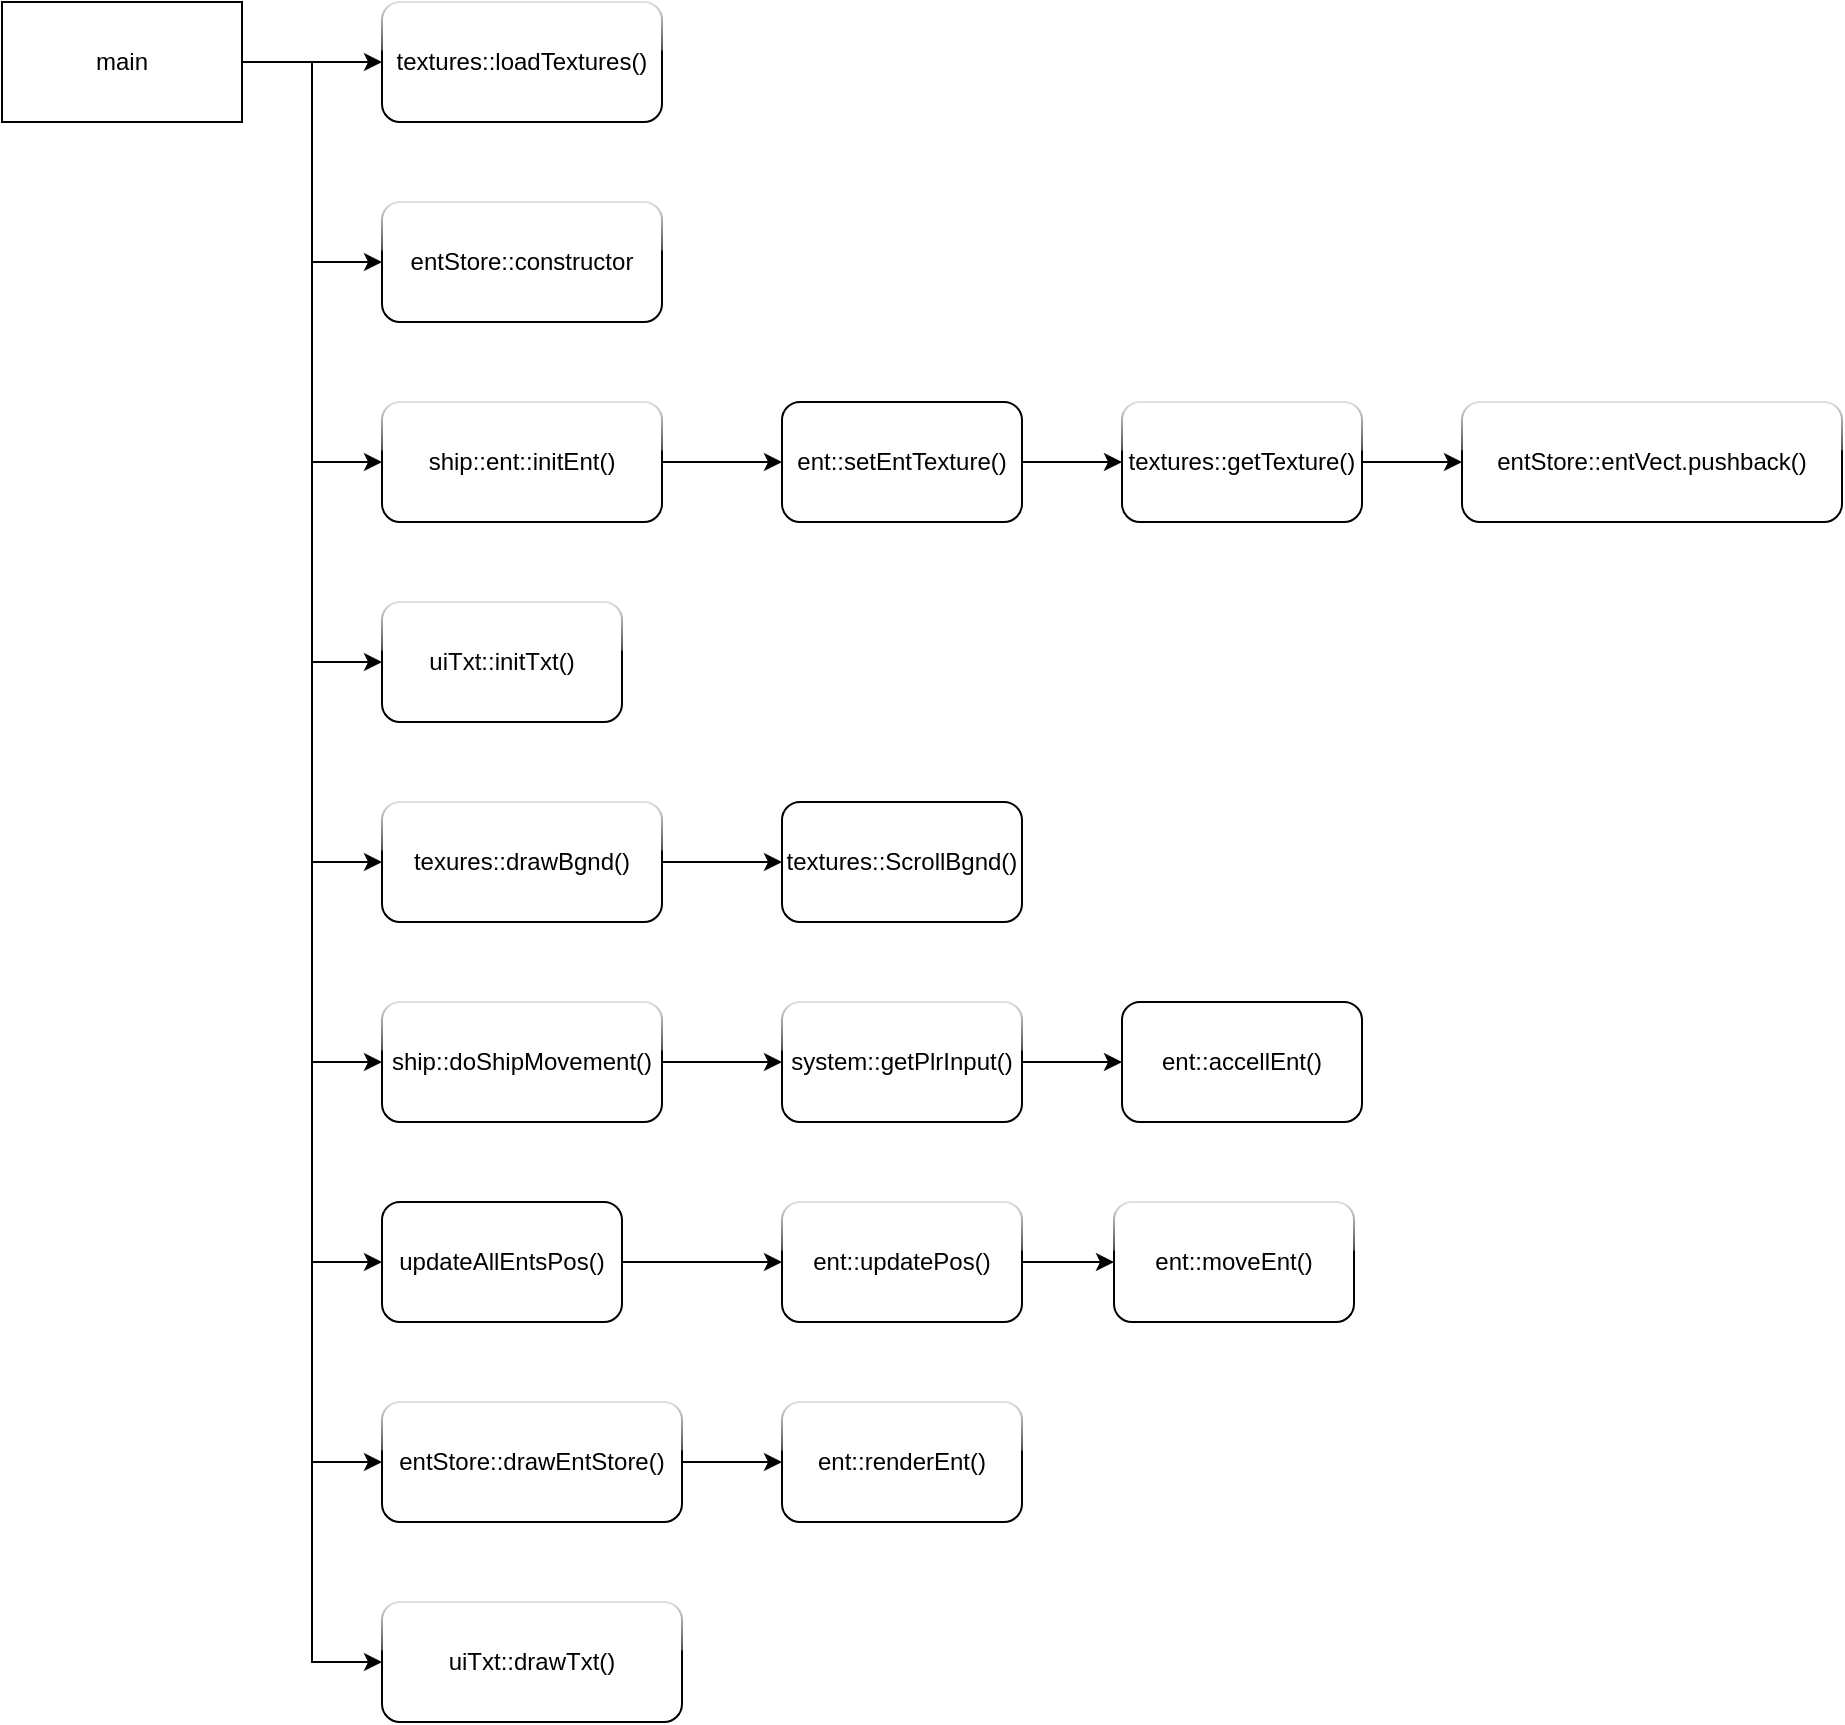<mxfile version="25.0.2">
  <diagram name="Page-1" id="8DbvokW37GbaBJ7uTXaC">
    <mxGraphModel dx="822" dy="632" grid="1" gridSize="10" guides="1" tooltips="1" connect="1" arrows="1" fold="1" page="1" pageScale="1" pageWidth="827" pageHeight="1169" math="0" shadow="0">
      <root>
        <mxCell id="0" />
        <mxCell id="1" parent="0" />
        <mxCell id="BoBLUzsj1__KrqfsjiQI-2" style="edgeStyle=orthogonalEdgeStyle;rounded=0;orthogonalLoop=1;jettySize=auto;html=1;" parent="1" source="BoBLUzsj1__KrqfsjiQI-1" target="BoBLUzsj1__KrqfsjiQI-3" edge="1">
          <mxGeometry relative="1" as="geometry">
            <mxPoint x="190" y="50" as="targetPoint" />
          </mxGeometry>
        </mxCell>
        <mxCell id="BoBLUzsj1__KrqfsjiQI-5" style="edgeStyle=orthogonalEdgeStyle;rounded=0;orthogonalLoop=1;jettySize=auto;html=1;entryX=0;entryY=0.5;entryDx=0;entryDy=0;" parent="1" source="BoBLUzsj1__KrqfsjiQI-1" target="BoBLUzsj1__KrqfsjiQI-4" edge="1">
          <mxGeometry relative="1" as="geometry" />
        </mxCell>
        <mxCell id="BoBLUzsj1__KrqfsjiQI-12" style="edgeStyle=orthogonalEdgeStyle;rounded=0;orthogonalLoop=1;jettySize=auto;html=1;entryX=0;entryY=0.5;entryDx=0;entryDy=0;" parent="1" source="BoBLUzsj1__KrqfsjiQI-1" target="BoBLUzsj1__KrqfsjiQI-11" edge="1">
          <mxGeometry relative="1" as="geometry" />
        </mxCell>
        <mxCell id="BoBLUzsj1__KrqfsjiQI-18" style="edgeStyle=orthogonalEdgeStyle;rounded=0;orthogonalLoop=1;jettySize=auto;html=1;entryX=0;entryY=0.5;entryDx=0;entryDy=0;" parent="1" source="BoBLUzsj1__KrqfsjiQI-1" target="BoBLUzsj1__KrqfsjiQI-17" edge="1">
          <mxGeometry relative="1" as="geometry" />
        </mxCell>
        <mxCell id="BoBLUzsj1__KrqfsjiQI-24" style="edgeStyle=orthogonalEdgeStyle;rounded=0;orthogonalLoop=1;jettySize=auto;html=1;entryX=0;entryY=0.5;entryDx=0;entryDy=0;" parent="1" source="BoBLUzsj1__KrqfsjiQI-1" target="BoBLUzsj1__KrqfsjiQI-23" edge="1">
          <mxGeometry relative="1" as="geometry" />
        </mxCell>
        <mxCell id="Qmcf7nDdALVQ4_pBFX2Y-2" style="edgeStyle=orthogonalEdgeStyle;rounded=0;orthogonalLoop=1;jettySize=auto;html=1;entryX=0;entryY=0.5;entryDx=0;entryDy=0;" parent="1" source="BoBLUzsj1__KrqfsjiQI-1" target="Qmcf7nDdALVQ4_pBFX2Y-1" edge="1">
          <mxGeometry relative="1" as="geometry" />
        </mxCell>
        <mxCell id="6dINiSqpGetnRrW0sbke-5" style="edgeStyle=orthogonalEdgeStyle;rounded=0;orthogonalLoop=1;jettySize=auto;html=1;entryX=0;entryY=0.5;entryDx=0;entryDy=0;" parent="1" source="BoBLUzsj1__KrqfsjiQI-1" target="6dINiSqpGetnRrW0sbke-4" edge="1">
          <mxGeometry relative="1" as="geometry" />
        </mxCell>
        <mxCell id="6dINiSqpGetnRrW0sbke-9" style="edgeStyle=orthogonalEdgeStyle;rounded=0;orthogonalLoop=1;jettySize=auto;html=1;entryX=0;entryY=0.5;entryDx=0;entryDy=0;" parent="1" source="BoBLUzsj1__KrqfsjiQI-1" target="6dINiSqpGetnRrW0sbke-7" edge="1">
          <mxGeometry relative="1" as="geometry" />
        </mxCell>
        <mxCell id="TddyAqfYkYew3uDw_11q-1" style="edgeStyle=orthogonalEdgeStyle;rounded=0;orthogonalLoop=1;jettySize=auto;html=1;entryX=0;entryY=0.5;entryDx=0;entryDy=0;" edge="1" parent="1" source="BoBLUzsj1__KrqfsjiQI-1" target="6dINiSqpGetnRrW0sbke-1">
          <mxGeometry relative="1" as="geometry" />
        </mxCell>
        <mxCell id="BoBLUzsj1__KrqfsjiQI-1" value="&lt;div&gt;main&lt;/div&gt;" style="rounded=0;whiteSpace=wrap;html=1;" parent="1" vertex="1">
          <mxGeometry x="20" y="20" width="120" height="60" as="geometry" />
        </mxCell>
        <mxCell id="BoBLUzsj1__KrqfsjiQI-3" value="textures::loadTextures()" style="rounded=1;whiteSpace=wrap;html=1;glass=1;" parent="1" vertex="1">
          <mxGeometry x="210" y="20" width="140" height="60" as="geometry" />
        </mxCell>
        <mxCell id="BoBLUzsj1__KrqfsjiQI-6" style="edgeStyle=orthogonalEdgeStyle;rounded=0;orthogonalLoop=1;jettySize=auto;html=1;" parent="1" source="BoBLUzsj1__KrqfsjiQI-4" target="BoBLUzsj1__KrqfsjiQI-7" edge="1">
          <mxGeometry relative="1" as="geometry">
            <mxPoint x="410" y="250" as="targetPoint" />
          </mxGeometry>
        </mxCell>
        <mxCell id="BoBLUzsj1__KrqfsjiQI-4" value="ship::ent::initEnt()" style="rounded=1;whiteSpace=wrap;html=1;glass=1;" parent="1" vertex="1">
          <mxGeometry x="210" y="220" width="140" height="60" as="geometry" />
        </mxCell>
        <mxCell id="BoBLUzsj1__KrqfsjiQI-8" style="edgeStyle=orthogonalEdgeStyle;rounded=0;orthogonalLoop=1;jettySize=auto;html=1;" parent="1" source="BoBLUzsj1__KrqfsjiQI-7" target="BoBLUzsj1__KrqfsjiQI-9" edge="1">
          <mxGeometry relative="1" as="geometry">
            <mxPoint x="590" y="250" as="targetPoint" />
          </mxGeometry>
        </mxCell>
        <mxCell id="BoBLUzsj1__KrqfsjiQI-7" value="ent::setEntTexture()" style="rounded=1;whiteSpace=wrap;html=1;" parent="1" vertex="1">
          <mxGeometry x="410" y="220" width="120" height="60" as="geometry" />
        </mxCell>
        <mxCell id="6dINiSqpGetnRrW0sbke-2" style="edgeStyle=orthogonalEdgeStyle;rounded=0;orthogonalLoop=1;jettySize=auto;html=1;" parent="1" source="BoBLUzsj1__KrqfsjiQI-9" target="6dINiSqpGetnRrW0sbke-3" edge="1">
          <mxGeometry relative="1" as="geometry">
            <mxPoint x="740" y="250" as="targetPoint" />
          </mxGeometry>
        </mxCell>
        <mxCell id="BoBLUzsj1__KrqfsjiQI-9" value="textures::getTexture()" style="rounded=1;whiteSpace=wrap;html=1;glass=1;" parent="1" vertex="1">
          <mxGeometry x="580" y="220" width="120" height="60" as="geometry" />
        </mxCell>
        <mxCell id="BoBLUzsj1__KrqfsjiQI-13" style="edgeStyle=orthogonalEdgeStyle;rounded=0;orthogonalLoop=1;jettySize=auto;html=1;" parent="1" source="BoBLUzsj1__KrqfsjiQI-11" target="BoBLUzsj1__KrqfsjiQI-14" edge="1">
          <mxGeometry relative="1" as="geometry">
            <mxPoint x="410" y="550" as="targetPoint" />
          </mxGeometry>
        </mxCell>
        <mxCell id="BoBLUzsj1__KrqfsjiQI-11" value="ship::doShipMovement()" style="rounded=1;whiteSpace=wrap;html=1;glass=1;" parent="1" vertex="1">
          <mxGeometry x="210" y="520" width="140" height="60" as="geometry" />
        </mxCell>
        <mxCell id="BoBLUzsj1__KrqfsjiQI-15" style="edgeStyle=orthogonalEdgeStyle;rounded=0;orthogonalLoop=1;jettySize=auto;html=1;" parent="1" source="BoBLUzsj1__KrqfsjiQI-14" target="BoBLUzsj1__KrqfsjiQI-16" edge="1">
          <mxGeometry relative="1" as="geometry">
            <mxPoint x="620" y="550" as="targetPoint" />
          </mxGeometry>
        </mxCell>
        <mxCell id="BoBLUzsj1__KrqfsjiQI-14" value="system::getPlrInput()" style="rounded=1;whiteSpace=wrap;html=1;glass=1;" parent="1" vertex="1">
          <mxGeometry x="410" y="520" width="120" height="60" as="geometry" />
        </mxCell>
        <mxCell id="BoBLUzsj1__KrqfsjiQI-16" value="ent::accellEnt()" style="rounded=1;whiteSpace=wrap;html=1;" parent="1" vertex="1">
          <mxGeometry x="580" y="520" width="120" height="60" as="geometry" />
        </mxCell>
        <mxCell id="BoBLUzsj1__KrqfsjiQI-19" style="edgeStyle=orthogonalEdgeStyle;rounded=0;orthogonalLoop=1;jettySize=auto;html=1;" parent="1" source="BoBLUzsj1__KrqfsjiQI-17" target="BoBLUzsj1__KrqfsjiQI-20" edge="1">
          <mxGeometry relative="1" as="geometry">
            <mxPoint x="420" y="450" as="targetPoint" />
          </mxGeometry>
        </mxCell>
        <mxCell id="BoBLUzsj1__KrqfsjiQI-17" value="texures::drawBgnd()" style="rounded=1;whiteSpace=wrap;html=1;glass=1;" parent="1" vertex="1">
          <mxGeometry x="210" y="420" width="140" height="60" as="geometry" />
        </mxCell>
        <mxCell id="BoBLUzsj1__KrqfsjiQI-20" value="textures::ScrollBgnd()" style="rounded=1;whiteSpace=wrap;html=1;" parent="1" vertex="1">
          <mxGeometry x="410" y="420" width="120" height="60" as="geometry" />
        </mxCell>
        <mxCell id="BoBLUzsj1__KrqfsjiQI-25" style="edgeStyle=orthogonalEdgeStyle;rounded=0;orthogonalLoop=1;jettySize=auto;html=1;" parent="1" source="BoBLUzsj1__KrqfsjiQI-23" target="BoBLUzsj1__KrqfsjiQI-26" edge="1">
          <mxGeometry relative="1" as="geometry">
            <mxPoint x="480" y="650" as="targetPoint" />
          </mxGeometry>
        </mxCell>
        <mxCell id="BoBLUzsj1__KrqfsjiQI-23" value="updateAllEntsPos()" style="rounded=1;whiteSpace=wrap;html=1;" parent="1" vertex="1">
          <mxGeometry x="210" y="620" width="120" height="60" as="geometry" />
        </mxCell>
        <mxCell id="BoBLUzsj1__KrqfsjiQI-28" style="edgeStyle=orthogonalEdgeStyle;rounded=0;orthogonalLoop=1;jettySize=auto;html=1;" parent="1" source="BoBLUzsj1__KrqfsjiQI-26" target="BoBLUzsj1__KrqfsjiQI-27" edge="1">
          <mxGeometry relative="1" as="geometry" />
        </mxCell>
        <mxCell id="BoBLUzsj1__KrqfsjiQI-26" value="ent::updatePos()" style="rounded=1;whiteSpace=wrap;html=1;glass=1;" parent="1" vertex="1">
          <mxGeometry x="410" y="620" width="120" height="60" as="geometry" />
        </mxCell>
        <mxCell id="BoBLUzsj1__KrqfsjiQI-27" value="ent::moveEnt()" style="rounded=1;whiteSpace=wrap;html=1;glass=1;" parent="1" vertex="1">
          <mxGeometry x="576" y="620" width="120" height="60" as="geometry" />
        </mxCell>
        <mxCell id="6dINiSqpGetnRrW0sbke-10" style="edgeStyle=orthogonalEdgeStyle;rounded=0;orthogonalLoop=1;jettySize=auto;html=1;" parent="1" source="Qmcf7nDdALVQ4_pBFX2Y-1" target="6dINiSqpGetnRrW0sbke-11" edge="1">
          <mxGeometry relative="1" as="geometry">
            <mxPoint x="480" y="750" as="targetPoint" />
          </mxGeometry>
        </mxCell>
        <mxCell id="Qmcf7nDdALVQ4_pBFX2Y-1" value="entStore::drawEntStore()" style="rounded=1;whiteSpace=wrap;html=1;glass=1;" parent="1" vertex="1">
          <mxGeometry x="210" y="720" width="150" height="60" as="geometry" />
        </mxCell>
        <mxCell id="6dINiSqpGetnRrW0sbke-1" value="entStore::constructor" style="rounded=1;whiteSpace=wrap;html=1;glass=1;" parent="1" vertex="1">
          <mxGeometry x="210" y="120" width="140" height="60" as="geometry" />
        </mxCell>
        <mxCell id="6dINiSqpGetnRrW0sbke-3" value="entStore::entVect.pushback()" style="rounded=1;whiteSpace=wrap;html=1;gradientColor=none;glass=1;" parent="1" vertex="1">
          <mxGeometry x="750" y="220" width="190" height="60" as="geometry" />
        </mxCell>
        <mxCell id="6dINiSqpGetnRrW0sbke-4" value="uiTxt::initTxt()" style="rounded=1;whiteSpace=wrap;html=1;glass=1;" parent="1" vertex="1">
          <mxGeometry x="210" y="320" width="120" height="60" as="geometry" />
        </mxCell>
        <mxCell id="6dINiSqpGetnRrW0sbke-7" value="uiTxt::drawTxt()" style="rounded=1;whiteSpace=wrap;html=1;glass=1;" parent="1" vertex="1">
          <mxGeometry x="210" y="820" width="150" height="60" as="geometry" />
        </mxCell>
        <mxCell id="6dINiSqpGetnRrW0sbke-11" value="ent::renderEnt()" style="rounded=1;whiteSpace=wrap;html=1;glass=1;" parent="1" vertex="1">
          <mxGeometry x="410" y="720" width="120" height="60" as="geometry" />
        </mxCell>
      </root>
    </mxGraphModel>
  </diagram>
</mxfile>
